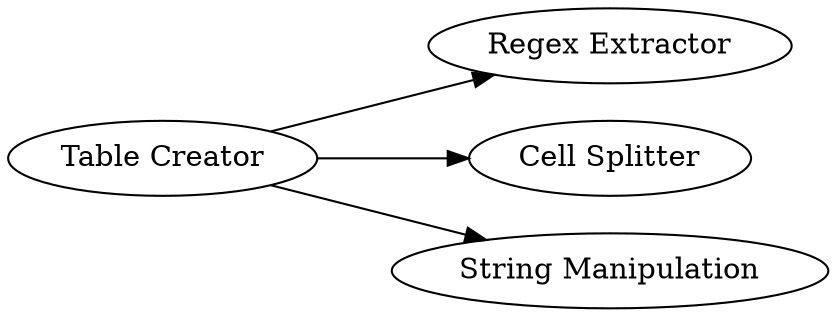 digraph {
	1 [label="Regex Extractor"]
	2 [label="Table Creator"]
	3 [label="Cell Splitter"]
	4 [label="String Manipulation"]
	2 -> 1
	2 -> 3
	2 -> 4
	rankdir=LR
}

